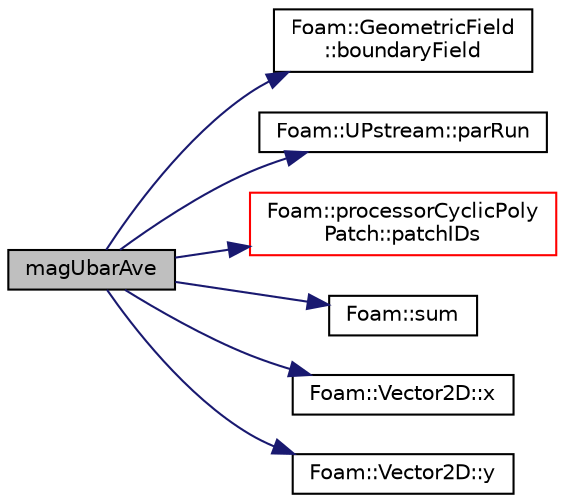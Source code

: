 digraph "magUbarAve"
{
  bgcolor="transparent";
  edge [fontname="Helvetica",fontsize="10",labelfontname="Helvetica",labelfontsize="10"];
  node [fontname="Helvetica",fontsize="10",shape=record];
  rankdir="LR";
  Node70 [label="magUbarAve",height=0.2,width=0.4,color="black", fillcolor="grey75", style="filled", fontcolor="black"];
  Node70 -> Node71 [color="midnightblue",fontsize="10",style="solid",fontname="Helvetica"];
  Node71 [label="Foam::GeometricField\l::boundaryField",height=0.2,width=0.4,color="black",URL="$a23249.html#a9ff7de36fba06b4f4f77a75142ad72b6",tooltip="Return const-reference to the boundary field. "];
  Node70 -> Node72 [color="midnightblue",fontsize="10",style="solid",fontname="Helvetica"];
  Node72 [label="Foam::UPstream::parRun",height=0.2,width=0.4,color="black",URL="$a27377.html#adbb27f04b5705440fb8b09f278059011",tooltip="Is this a parallel run? "];
  Node70 -> Node73 [color="midnightblue",fontsize="10",style="solid",fontname="Helvetica"];
  Node73 [label="Foam::processorCyclicPoly\lPatch::patchIDs",height=0.2,width=0.4,color="red",URL="$a28613.html#a3d29f434aee0e7d3d7894f42d5580423",tooltip="Return the indices of a processorCyclicPolyPatchs. "];
  Node70 -> Node131 [color="midnightblue",fontsize="10",style="solid",fontname="Helvetica"];
  Node131 [label="Foam::sum",height=0.2,width=0.4,color="black",URL="$a21851.html#a3d8733143aad0e03b300186ab4bef137"];
  Node70 -> Node132 [color="midnightblue",fontsize="10",style="solid",fontname="Helvetica"];
  Node132 [label="Foam::Vector2D::x",height=0.2,width=0.4,color="black",URL="$a29765.html#a63327976e5a8359700064a02ae22548e"];
  Node70 -> Node133 [color="midnightblue",fontsize="10",style="solid",fontname="Helvetica"];
  Node133 [label="Foam::Vector2D::y",height=0.2,width=0.4,color="black",URL="$a29765.html#a1ee865f676fbac703a49c6654dd3ad74"];
}
